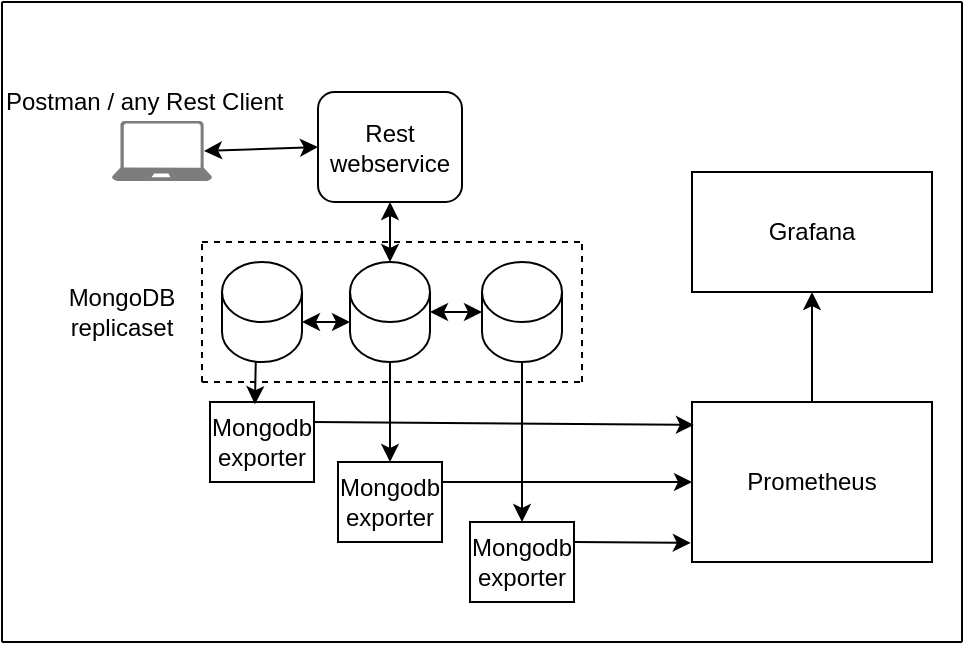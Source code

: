 <mxfile version="14.7.6" type="device"><diagram id="4oUwHDK4lJzua54kNo9r" name="Page-1"><mxGraphModel dx="1038" dy="588" grid="1" gridSize="10" guides="1" tooltips="1" connect="1" arrows="1" fold="1" page="1" pageScale="1" pageWidth="850" pageHeight="1100" math="0" shadow="0"><root><mxCell id="0"/><mxCell id="1" parent="0"/><mxCell id="z2dQ3TbIBZfC0fJ7sSCC-1" value="Postman / any Rest Client" style="text;html=1;resizable=0;points=[];autosize=1;align=left;verticalAlign=top;spacingTop=-4;" parent="1" vertex="1"><mxGeometry x="80" y="279.5" width="150" height="20" as="geometry"/></mxCell><mxCell id="z2dQ3TbIBZfC0fJ7sSCC-2" value="" style="endArrow=classic;html=1;startArrow=classic;startFill=1;entryX=0;entryY=0.5;entryDx=0;entryDy=0;exitX=0.92;exitY=0.5;exitDx=0;exitDy=0;exitPerimeter=0;" parent="1" source="z2dQ3TbIBZfC0fJ7sSCC-7" target="z2dQ3TbIBZfC0fJ7sSCC-8" edge="1"><mxGeometry width="50" height="50" relative="1" as="geometry"><mxPoint x="183" y="315.5" as="sourcePoint"/><mxPoint x="233" y="316" as="targetPoint"/></mxGeometry></mxCell><mxCell id="z2dQ3TbIBZfC0fJ7sSCC-3" value="" style="endArrow=none;html=1;fontSize=6;" parent="1" edge="1"><mxGeometry width="50" height="50" relative="1" as="geometry"><mxPoint x="80" y="560" as="sourcePoint"/><mxPoint x="560" y="560" as="targetPoint"/></mxGeometry></mxCell><mxCell id="z2dQ3TbIBZfC0fJ7sSCC-4" value="" style="endArrow=none;html=1;fontSize=6;" parent="1" edge="1"><mxGeometry width="50" height="50" relative="1" as="geometry"><mxPoint x="80" y="240" as="sourcePoint"/><mxPoint x="560" y="240" as="targetPoint"/></mxGeometry></mxCell><mxCell id="z2dQ3TbIBZfC0fJ7sSCC-5" value="" style="endArrow=none;html=1;fontSize=6;" parent="1" edge="1"><mxGeometry width="50" height="50" relative="1" as="geometry"><mxPoint x="80" y="560" as="sourcePoint"/><mxPoint x="80" y="240" as="targetPoint"/></mxGeometry></mxCell><mxCell id="z2dQ3TbIBZfC0fJ7sSCC-6" value="" style="endArrow=none;html=1;fontSize=6;" parent="1" edge="1"><mxGeometry width="50" height="50" relative="1" as="geometry"><mxPoint x="560" y="560" as="sourcePoint"/><mxPoint x="560" y="240" as="targetPoint"/></mxGeometry></mxCell><mxCell id="z2dQ3TbIBZfC0fJ7sSCC-7" value="" style="pointerEvents=1;shadow=0;dashed=0;html=1;strokeColor=none;labelPosition=center;verticalLabelPosition=bottom;verticalAlign=top;align=center;shape=mxgraph.azure.laptop;fillColor=#7D7D7D;labelBackgroundColor=#ffffff;fontSize=6;" parent="1" vertex="1"><mxGeometry x="135" y="299.5" width="50" height="30" as="geometry"/></mxCell><mxCell id="z2dQ3TbIBZfC0fJ7sSCC-8" value="Rest webservice" style="rounded=1;whiteSpace=wrap;html=1;" parent="1" vertex="1"><mxGeometry x="238" y="285" width="72" height="55" as="geometry"/></mxCell><mxCell id="z2dQ3TbIBZfC0fJ7sSCC-19" value="" style="shape=cylinder3;whiteSpace=wrap;html=1;boundedLbl=1;backgroundOutline=1;size=15;" parent="1" vertex="1"><mxGeometry x="190" y="370" width="40" height="50" as="geometry"/></mxCell><mxCell id="z2dQ3TbIBZfC0fJ7sSCC-20" value="" style="shape=cylinder3;whiteSpace=wrap;html=1;boundedLbl=1;backgroundOutline=1;size=15;" parent="1" vertex="1"><mxGeometry x="254" y="370" width="40" height="50" as="geometry"/></mxCell><mxCell id="z2dQ3TbIBZfC0fJ7sSCC-21" value="" style="shape=cylinder3;whiteSpace=wrap;html=1;boundedLbl=1;backgroundOutline=1;size=15;" parent="1" vertex="1"><mxGeometry x="320" y="370" width="40" height="50" as="geometry"/></mxCell><mxCell id="z2dQ3TbIBZfC0fJ7sSCC-22" value="" style="endArrow=classic;html=1;entryX=0.5;entryY=1;entryDx=0;entryDy=0;exitX=0.5;exitY=0;exitDx=0;exitDy=0;exitPerimeter=0;startArrow=classic;startFill=1;" parent="1" source="z2dQ3TbIBZfC0fJ7sSCC-20" target="z2dQ3TbIBZfC0fJ7sSCC-8" edge="1"><mxGeometry width="50" height="50" relative="1" as="geometry"><mxPoint x="250" y="370" as="sourcePoint"/><mxPoint x="280" y="350" as="targetPoint"/></mxGeometry></mxCell><mxCell id="z2dQ3TbIBZfC0fJ7sSCC-24" value="" style="endArrow=classic;html=1;entryX=1;entryY=0;entryDx=0;entryDy=30;startArrow=classic;startFill=1;entryPerimeter=0;exitX=0;exitY=0;exitDx=0;exitDy=30;exitPerimeter=0;" parent="1" source="z2dQ3TbIBZfC0fJ7sSCC-20" target="z2dQ3TbIBZfC0fJ7sSCC-19" edge="1"><mxGeometry width="50" height="50" relative="1" as="geometry"><mxPoint x="250" y="395" as="sourcePoint"/><mxPoint x="238" y="370" as="targetPoint"/><Array as="points"><mxPoint x="240" y="400"/></Array></mxGeometry></mxCell><mxCell id="z2dQ3TbIBZfC0fJ7sSCC-25" value="" style="endArrow=classic;html=1;entryX=1;entryY=0.5;entryDx=0;entryDy=0;exitX=0;exitY=0.5;exitDx=0;exitDy=0;exitPerimeter=0;startArrow=classic;startFill=1;entryPerimeter=0;" parent="1" source="z2dQ3TbIBZfC0fJ7sSCC-21" target="z2dQ3TbIBZfC0fJ7sSCC-20" edge="1"><mxGeometry width="50" height="50" relative="1" as="geometry"><mxPoint x="294" y="390" as="sourcePoint"/><mxPoint x="294" y="360" as="targetPoint"/></mxGeometry></mxCell><mxCell id="z2dQ3TbIBZfC0fJ7sSCC-26" value="MongoDB replicaset" style="text;html=1;strokeColor=none;fillColor=none;align=center;verticalAlign=middle;whiteSpace=wrap;rounded=0;" parent="1" vertex="1"><mxGeometry x="120" y="385" width="40" height="20" as="geometry"/></mxCell><mxCell id="z2dQ3TbIBZfC0fJ7sSCC-27" value="Mongodb exporter" style="rounded=0;whiteSpace=wrap;html=1;" parent="1" vertex="1"><mxGeometry x="184" y="440" width="52" height="40" as="geometry"/></mxCell><mxCell id="z2dQ3TbIBZfC0fJ7sSCC-29" value="" style="endArrow=none;dashed=1;html=1;" parent="1" edge="1"><mxGeometry width="50" height="50" relative="1" as="geometry"><mxPoint x="180" y="430" as="sourcePoint"/><mxPoint x="370" y="430" as="targetPoint"/></mxGeometry></mxCell><mxCell id="z2dQ3TbIBZfC0fJ7sSCC-32" value="" style="endArrow=none;dashed=1;html=1;" parent="1" edge="1"><mxGeometry width="50" height="50" relative="1" as="geometry"><mxPoint x="180" y="430" as="sourcePoint"/><mxPoint x="180" y="360" as="targetPoint"/></mxGeometry></mxCell><mxCell id="z2dQ3TbIBZfC0fJ7sSCC-34" value="" style="endArrow=none;dashed=1;html=1;" parent="1" edge="1"><mxGeometry width="50" height="50" relative="1" as="geometry"><mxPoint x="180" y="360" as="sourcePoint"/><mxPoint x="370" y="360" as="targetPoint"/></mxGeometry></mxCell><mxCell id="z2dQ3TbIBZfC0fJ7sSCC-35" value="" style="endArrow=none;dashed=1;html=1;" parent="1" edge="1"><mxGeometry width="50" height="50" relative="1" as="geometry"><mxPoint x="370" y="430" as="sourcePoint"/><mxPoint x="370" y="360" as="targetPoint"/></mxGeometry></mxCell><mxCell id="z2dQ3TbIBZfC0fJ7sSCC-36" value="Mongodb exporter" style="rounded=0;whiteSpace=wrap;html=1;" parent="1" vertex="1"><mxGeometry x="248" y="470" width="52" height="40" as="geometry"/></mxCell><mxCell id="z2dQ3TbIBZfC0fJ7sSCC-37" value="Mongodb exporter" style="rounded=0;whiteSpace=wrap;html=1;" parent="1" vertex="1"><mxGeometry x="314" y="500" width="52" height="40" as="geometry"/></mxCell><mxCell id="z2dQ3TbIBZfC0fJ7sSCC-38" value="Prometheus" style="rounded=0;whiteSpace=wrap;html=1;" parent="1" vertex="1"><mxGeometry x="425" y="440" width="120" height="80" as="geometry"/></mxCell><mxCell id="z2dQ3TbIBZfC0fJ7sSCC-39" value="Grafana" style="rounded=0;whiteSpace=wrap;html=1;" parent="1" vertex="1"><mxGeometry x="425" y="325" width="120" height="60" as="geometry"/></mxCell><mxCell id="z2dQ3TbIBZfC0fJ7sSCC-41" value="" style="endArrow=classic;html=1;entryX=0.432;entryY=0.028;entryDx=0;entryDy=0;entryPerimeter=0;exitX=0.422;exitY=0.991;exitDx=0;exitDy=0;exitPerimeter=0;" parent="1" source="z2dQ3TbIBZfC0fJ7sSCC-19" target="z2dQ3TbIBZfC0fJ7sSCC-27" edge="1"><mxGeometry width="50" height="50" relative="1" as="geometry"><mxPoint x="207" y="422" as="sourcePoint"/><mxPoint x="208" y="440" as="targetPoint"/></mxGeometry></mxCell><mxCell id="z2dQ3TbIBZfC0fJ7sSCC-42" value="" style="endArrow=classic;html=1;entryX=0.5;entryY=0;entryDx=0;entryDy=0;exitX=0.5;exitY=1;exitDx=0;exitDy=0;exitPerimeter=0;" parent="1" source="z2dQ3TbIBZfC0fJ7sSCC-20" target="z2dQ3TbIBZfC0fJ7sSCC-36" edge="1"><mxGeometry width="50" height="50" relative="1" as="geometry"><mxPoint x="216.88" y="429.55" as="sourcePoint"/><mxPoint x="216.464" y="451.12" as="targetPoint"/></mxGeometry></mxCell><mxCell id="z2dQ3TbIBZfC0fJ7sSCC-43" value="" style="endArrow=classic;html=1;entryX=0.5;entryY=0;entryDx=0;entryDy=0;exitX=0.5;exitY=1;exitDx=0;exitDy=0;exitPerimeter=0;" parent="1" source="z2dQ3TbIBZfC0fJ7sSCC-21" target="z2dQ3TbIBZfC0fJ7sSCC-37" edge="1"><mxGeometry width="50" height="50" relative="1" as="geometry"><mxPoint x="284" y="430" as="sourcePoint"/><mxPoint x="284" y="480" as="targetPoint"/></mxGeometry></mxCell><mxCell id="z2dQ3TbIBZfC0fJ7sSCC-44" value="" style="endArrow=classic;html=1;exitX=1;exitY=0.25;exitDx=0;exitDy=0;entryX=0.008;entryY=0.143;entryDx=0;entryDy=0;entryPerimeter=0;" parent="1" source="z2dQ3TbIBZfC0fJ7sSCC-27" target="z2dQ3TbIBZfC0fJ7sSCC-38" edge="1"><mxGeometry width="50" height="50" relative="1" as="geometry"><mxPoint x="130" y="540" as="sourcePoint"/><mxPoint x="420" y="460" as="targetPoint"/></mxGeometry></mxCell><mxCell id="z2dQ3TbIBZfC0fJ7sSCC-45" value="" style="endArrow=classic;html=1;exitX=1;exitY=0.25;exitDx=0;exitDy=0;" parent="1" source="z2dQ3TbIBZfC0fJ7sSCC-36" target="z2dQ3TbIBZfC0fJ7sSCC-38" edge="1"><mxGeometry width="50" height="50" relative="1" as="geometry"><mxPoint x="170" y="550" as="sourcePoint"/><mxPoint x="420" y="480" as="targetPoint"/></mxGeometry></mxCell><mxCell id="z2dQ3TbIBZfC0fJ7sSCC-46" value="" style="endArrow=classic;html=1;exitX=1;exitY=0.25;exitDx=0;exitDy=0;entryX=-0.005;entryY=0.881;entryDx=0;entryDy=0;entryPerimeter=0;" parent="1" source="z2dQ3TbIBZfC0fJ7sSCC-37" target="z2dQ3TbIBZfC0fJ7sSCC-38" edge="1"><mxGeometry width="50" height="50" relative="1" as="geometry"><mxPoint x="240" y="570" as="sourcePoint"/><mxPoint x="424" y="513" as="targetPoint"/></mxGeometry></mxCell><mxCell id="z2dQ3TbIBZfC0fJ7sSCC-47" value="" style="endArrow=classic;html=1;entryX=0.5;entryY=1;entryDx=0;entryDy=0;exitX=0.5;exitY=0;exitDx=0;exitDy=0;" parent="1" source="z2dQ3TbIBZfC0fJ7sSCC-38" target="z2dQ3TbIBZfC0fJ7sSCC-39" edge="1"><mxGeometry width="50" height="50" relative="1" as="geometry"><mxPoint x="450" y="450" as="sourcePoint"/><mxPoint x="500" y="400" as="targetPoint"/></mxGeometry></mxCell></root></mxGraphModel></diagram></mxfile>
